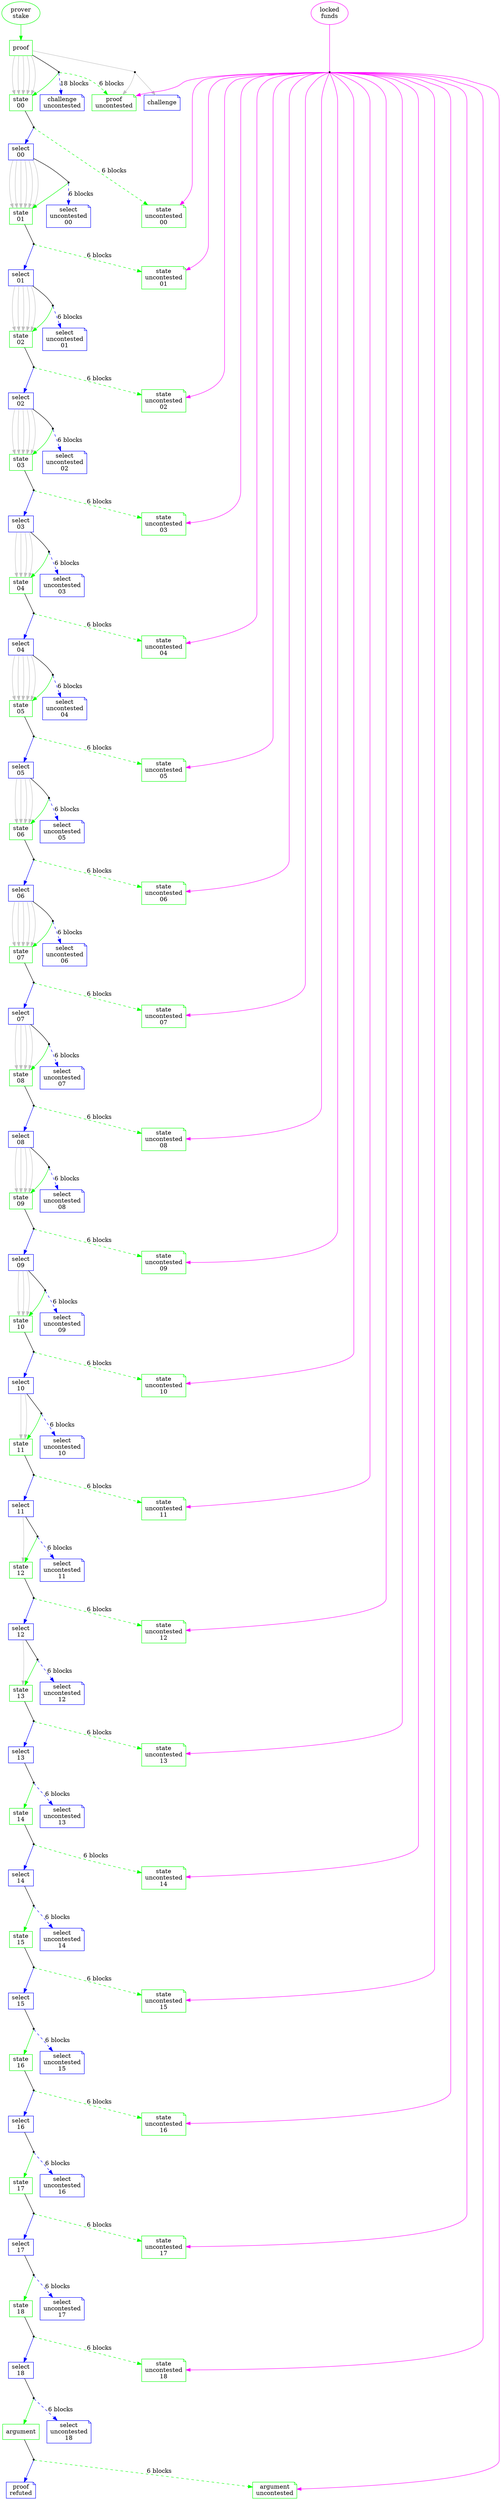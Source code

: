 digraph BitSnark {
	prover_stake [shape=oval; color=green; label="prover\nstake"]
	proof [shape=box; color=green; label="proof"]
	challenge [shape=note; color=blue; label="challenge"]
	proof_uncontested [shape=note; color=green; label="proof\nuncontested"]
	challenge_uncontested [shape=note; color=blue; label="challenge\nuncontested"]
	locked_funds [shape=oval; color=magenta; label="locked\nfunds"]
	state_00 [shape=box; color=green; label="state\n00"]
	state_uncontested_00 [shape=note; color=green; label="state\nuncontested\n00"]
	select_00 [shape=box; color=blue; label="select\n00"]
	select_uncontested_00 [shape=note; color=blue; label="select\nuncontested\n00"]
	state_01 [shape=box; color=green; label="state\n01"]
	state_uncontested_01 [shape=note; color=green; label="state\nuncontested\n01"]
	select_01 [shape=box; color=blue; label="select\n01"]
	select_uncontested_01 [shape=note; color=blue; label="select\nuncontested\n01"]
	state_02 [shape=box; color=green; label="state\n02"]
	state_uncontested_02 [shape=note; color=green; label="state\nuncontested\n02"]
	select_02 [shape=box; color=blue; label="select\n02"]
	select_uncontested_02 [shape=note; color=blue; label="select\nuncontested\n02"]
	state_03 [shape=box; color=green; label="state\n03"]
	state_uncontested_03 [shape=note; color=green; label="state\nuncontested\n03"]
	select_03 [shape=box; color=blue; label="select\n03"]
	select_uncontested_03 [shape=note; color=blue; label="select\nuncontested\n03"]
	state_04 [shape=box; color=green; label="state\n04"]
	state_uncontested_04 [shape=note; color=green; label="state\nuncontested\n04"]
	select_04 [shape=box; color=blue; label="select\n04"]
	select_uncontested_04 [shape=note; color=blue; label="select\nuncontested\n04"]
	state_05 [shape=box; color=green; label="state\n05"]
	state_uncontested_05 [shape=note; color=green; label="state\nuncontested\n05"]
	select_05 [shape=box; color=blue; label="select\n05"]
	select_uncontested_05 [shape=note; color=blue; label="select\nuncontested\n05"]
	state_06 [shape=box; color=green; label="state\n06"]
	state_uncontested_06 [shape=note; color=green; label="state\nuncontested\n06"]
	select_06 [shape=box; color=blue; label="select\n06"]
	select_uncontested_06 [shape=note; color=blue; label="select\nuncontested\n06"]
	state_07 [shape=box; color=green; label="state\n07"]
	state_uncontested_07 [shape=note; color=green; label="state\nuncontested\n07"]
	select_07 [shape=box; color=blue; label="select\n07"]
	select_uncontested_07 [shape=note; color=blue; label="select\nuncontested\n07"]
	state_08 [shape=box; color=green; label="state\n08"]
	state_uncontested_08 [shape=note; color=green; label="state\nuncontested\n08"]
	select_08 [shape=box; color=blue; label="select\n08"]
	select_uncontested_08 [shape=note; color=blue; label="select\nuncontested\n08"]
	state_09 [shape=box; color=green; label="state\n09"]
	state_uncontested_09 [shape=note; color=green; label="state\nuncontested\n09"]
	select_09 [shape=box; color=blue; label="select\n09"]
	select_uncontested_09 [shape=note; color=blue; label="select\nuncontested\n09"]
	state_10 [shape=box; color=green; label="state\n10"]
	state_uncontested_10 [shape=note; color=green; label="state\nuncontested\n10"]
	select_10 [shape=box; color=blue; label="select\n10"]
	select_uncontested_10 [shape=note; color=blue; label="select\nuncontested\n10"]
	state_11 [shape=box; color=green; label="state\n11"]
	state_uncontested_11 [shape=note; color=green; label="state\nuncontested\n11"]
	select_11 [shape=box; color=blue; label="select\n11"]
	select_uncontested_11 [shape=note; color=blue; label="select\nuncontested\n11"]
	state_12 [shape=box; color=green; label="state\n12"]
	state_uncontested_12 [shape=note; color=green; label="state\nuncontested\n12"]
	select_12 [shape=box; color=blue; label="select\n12"]
	select_uncontested_12 [shape=note; color=blue; label="select\nuncontested\n12"]
	state_13 [shape=box; color=green; label="state\n13"]
	state_uncontested_13 [shape=note; color=green; label="state\nuncontested\n13"]
	select_13 [shape=box; color=blue; label="select\n13"]
	select_uncontested_13 [shape=note; color=blue; label="select\nuncontested\n13"]
	state_14 [shape=box; color=green; label="state\n14"]
	state_uncontested_14 [shape=note; color=green; label="state\nuncontested\n14"]
	select_14 [shape=box; color=blue; label="select\n14"]
	select_uncontested_14 [shape=note; color=blue; label="select\nuncontested\n14"]
	state_15 [shape=box; color=green; label="state\n15"]
	state_uncontested_15 [shape=note; color=green; label="state\nuncontested\n15"]
	select_15 [shape=box; color=blue; label="select\n15"]
	select_uncontested_15 [shape=note; color=blue; label="select\nuncontested\n15"]
	state_16 [shape=box; color=green; label="state\n16"]
	state_uncontested_16 [shape=note; color=green; label="state\nuncontested\n16"]
	select_16 [shape=box; color=blue; label="select\n16"]
	select_uncontested_16 [shape=note; color=blue; label="select\nuncontested\n16"]
	state_17 [shape=box; color=green; label="state\n17"]
	state_uncontested_17 [shape=note; color=green; label="state\nuncontested\n17"]
	select_17 [shape=box; color=blue; label="select\n17"]
	select_uncontested_17 [shape=note; color=blue; label="select\nuncontested\n17"]
	state_18 [shape=box; color=green; label="state\n18"]
	state_uncontested_18 [shape=note; color=green; label="state\nuncontested\n18"]
	select_18 [shape=box; color=blue; label="select\n18"]
	select_uncontested_18 [shape=note; color=blue; label="select\nuncontested\n18"]
	argument [shape=box; color=green; label="argument"]
	proof_refuted [shape=note; color=blue; label="proof\nrefuted"]
	argument_uncontested [shape=note; color=green; label="argument\nuncontested"]
	{rank=same; prover_stake; locked_funds}
	{rank=same; state_uncontested_00; select_uncontested_00}
	proof -> state_00 -> select_00 -> state_01 -> select_01 -> state_02 -> select_02 -> state_03 -> select_03 -> state_04 -> select_04 -> state_05 -> select_05 -> state_06 -> select_06 -> state_07 -> select_07 -> state_08 -> select_08 -> state_09 -> select_09 -> state_10 -> select_10 -> state_11 -> select_11 -> state_12 -> select_12 -> state_13 -> select_13 -> state_14 -> select_14 -> state_15 -> select_15 -> state_16 -> select_16 -> state_17 -> select_17 -> state_18 -> select_18 -> argument -> proof_refuted [style=invis; weight=30]
	state_uncontested_00 -> state_uncontested_01 -> state_uncontested_02 -> state_uncontested_03 -> state_uncontested_04 -> state_uncontested_05 -> state_uncontested_06 -> state_uncontested_07 -> state_uncontested_08 -> state_uncontested_09 -> state_uncontested_10 -> state_uncontested_11 -> state_uncontested_12 -> state_uncontested_13 -> state_uncontested_14 -> state_uncontested_15 -> state_uncontested_16 -> state_uncontested_17 -> state_uncontested_18 [style=invis; weight=1]
	select_uncontested_00 -> select_uncontested_01 -> select_uncontested_02 -> select_uncontested_03 -> select_uncontested_04 -> select_uncontested_05 -> select_uncontested_06 -> select_uncontested_07 -> select_uncontested_08 -> select_uncontested_09 -> select_uncontested_10 -> select_uncontested_11 -> select_uncontested_12 -> select_uncontested_13 -> select_uncontested_14 -> select_uncontested_15 -> select_uncontested_16 -> select_uncontested_17 -> select_uncontested_18 [style=invis; weight=0]
	prover_stake -> proof [color=green]
	proof_output_0 [shape=point]
	proof -> proof_output_0 [arrowhead=none]
	proof_output_0 -> proof_uncontested [color=green; style=dashed; label="6 blocks"]
	proof_output_0 -> challenge_uncontested [color=blue; style=dashed; label="18 blocks"]
	proof_output_0 -> state_00 [color=green]
	proof -> state_00 [color=gray]
	proof -> state_00 [color=gray]
	proof -> state_00 [color=gray]
	proof -> state_00 [color=gray]
	proof -> state_00 [color=gray]
	proof_output_6 [shape=point]
	proof -> proof_output_6 [color=gray; arrowhead=none]
	proof_output_6 -> challenge [color=gray]
	proof_output_6 -> proof_uncontested [color=gray]
	locked_funds_output_0 [shape=point]
	locked_funds -> locked_funds_output_0 [color=magenta; arrowhead=none; weight=20]
	locked_funds_output_0 -> proof_uncontested [color=magenta]
	locked_funds_output_0 -> state_uncontested_00 [color=magenta]
	locked_funds_output_0 -> state_uncontested_01 [color=magenta]
	locked_funds_output_0 -> state_uncontested_02 [color=magenta]
	locked_funds_output_0 -> state_uncontested_03 [color=magenta]
	locked_funds_output_0 -> state_uncontested_04 [color=magenta]
	locked_funds_output_0 -> state_uncontested_05 [color=magenta]
	locked_funds_output_0 -> state_uncontested_06 [color=magenta]
	locked_funds_output_0 -> state_uncontested_07 [color=magenta]
	locked_funds_output_0 -> state_uncontested_08 [color=magenta]
	locked_funds_output_0 -> state_uncontested_09 [color=magenta]
	locked_funds_output_0 -> state_uncontested_10 [color=magenta]
	locked_funds_output_0 -> state_uncontested_11 [color=magenta]
	locked_funds_output_0 -> state_uncontested_12 [color=magenta]
	locked_funds_output_0 -> state_uncontested_13 [color=magenta]
	locked_funds_output_0 -> state_uncontested_14 [color=magenta]
	locked_funds_output_0 -> state_uncontested_15 [color=magenta]
	locked_funds_output_0 -> state_uncontested_16 [color=magenta]
	locked_funds_output_0 -> state_uncontested_17 [color=magenta]
	locked_funds_output_0 -> state_uncontested_18 [color=magenta]
	locked_funds_output_0 -> argument_uncontested [color=magenta]
	state_00_output_0 [shape=point]
	state_00 -> state_00_output_0 [arrowhead=none]
	state_00_output_0 -> state_uncontested_00 [color=green; style=dashed; label="6 blocks"]
	state_00_output_0 -> select_00 [color=blue]
	select_00_output_0 [shape=point]
	select_00 -> select_00_output_0 [arrowhead=none]
	select_00_output_0 -> select_uncontested_00 [color=blue; weight=100; style=dashed; label="6 blocks"]
	select_00_output_0 -> state_01 [color=green]
	select_00 -> state_01 [color=gray]
	select_00 -> state_01 [color=gray]
	select_00 -> state_01 [color=gray]
	select_00 -> state_01 [color=gray]
	select_00 -> state_01 [color=gray]
	select_00 -> state_01 [color=gray]
	state_01_output_0 [shape=point]
	state_01 -> state_01_output_0 [arrowhead=none]
	state_01_output_0 -> state_uncontested_01 [color=green; style=dashed; label="6 blocks"]
	state_01_output_0 -> select_01 [color=blue]
	select_01_output_0 [shape=point]
	select_01 -> select_01_output_0 [arrowhead=none]
	select_01_output_0 -> select_uncontested_01 [color=blue; style=dashed; label="6 blocks"]
	select_01_output_0 -> state_02 [color=green]
	select_01 -> state_02 [color=gray]
	select_01 -> state_02 [color=gray]
	select_01 -> state_02 [color=gray]
	select_01 -> state_02 [color=gray]
	select_01 -> state_02 [color=gray]
	state_02_output_0 [shape=point]
	state_02 -> state_02_output_0 [arrowhead=none]
	state_02_output_0 -> state_uncontested_02 [color=green; style=dashed; label="6 blocks"]
	state_02_output_0 -> select_02 [color=blue]
	select_02_output_0 [shape=point]
	select_02 -> select_02_output_0 [arrowhead=none]
	select_02_output_0 -> select_uncontested_02 [color=blue; style=dashed; label="6 blocks"]
	select_02_output_0 -> state_03 [color=green]
	select_02 -> state_03 [color=gray]
	select_02 -> state_03 [color=gray]
	select_02 -> state_03 [color=gray]
	select_02 -> state_03 [color=gray]
	select_02 -> state_03 [color=gray]
	state_03_output_0 [shape=point]
	state_03 -> state_03_output_0 [arrowhead=none]
	state_03_output_0 -> state_uncontested_03 [color=green; style=dashed; label="6 blocks"]
	state_03_output_0 -> select_03 [color=blue]
	select_03_output_0 [shape=point]
	select_03 -> select_03_output_0 [arrowhead=none]
	select_03_output_0 -> select_uncontested_03 [color=blue; style=dashed; label="6 blocks"]
	select_03_output_0 -> state_04 [color=green]
	select_03 -> state_04 [color=gray]
	select_03 -> state_04 [color=gray]
	select_03 -> state_04 [color=gray]
	select_03 -> state_04 [color=gray]
	state_04_output_0 [shape=point]
	state_04 -> state_04_output_0 [arrowhead=none]
	state_04_output_0 -> state_uncontested_04 [color=green; style=dashed; label="6 blocks"]
	state_04_output_0 -> select_04 [color=blue]
	select_04_output_0 [shape=point]
	select_04 -> select_04_output_0 [arrowhead=none]
	select_04_output_0 -> select_uncontested_04 [color=blue; style=dashed; label="6 blocks"]
	select_04_output_0 -> state_05 [color=green]
	select_04 -> state_05 [color=gray]
	select_04 -> state_05 [color=gray]
	select_04 -> state_05 [color=gray]
	select_04 -> state_05 [color=gray]
	select_04 -> state_05 [color=gray]
	state_05_output_0 [shape=point]
	state_05 -> state_05_output_0 [arrowhead=none]
	state_05_output_0 -> state_uncontested_05 [color=green; style=dashed; label="6 blocks"]
	state_05_output_0 -> select_05 [color=blue]
	select_05_output_0 [shape=point]
	select_05 -> select_05_output_0 [arrowhead=none]
	select_05_output_0 -> select_uncontested_05 [color=blue; style=dashed; label="6 blocks"]
	select_05_output_0 -> state_06 [color=green]
	select_05 -> state_06 [color=gray]
	select_05 -> state_06 [color=gray]
	select_05 -> state_06 [color=gray]
	select_05 -> state_06 [color=gray]
	state_06_output_0 [shape=point]
	state_06 -> state_06_output_0 [arrowhead=none]
	state_06_output_0 -> state_uncontested_06 [color=green; style=dashed; label="6 blocks"]
	state_06_output_0 -> select_06 [color=blue]
	select_06_output_0 [shape=point]
	select_06 -> select_06_output_0 [arrowhead=none]
	select_06_output_0 -> select_uncontested_06 [color=blue; style=dashed; label="6 blocks"]
	select_06_output_0 -> state_07 [color=green]
	select_06 -> state_07 [color=gray]
	select_06 -> state_07 [color=gray]
	select_06 -> state_07 [color=gray]
	select_06 -> state_07 [color=gray]
	select_06 -> state_07 [color=gray]
	state_07_output_0 [shape=point]
	state_07 -> state_07_output_0 [arrowhead=none]
	state_07_output_0 -> state_uncontested_07 [color=green; style=dashed; label="6 blocks"]
	state_07_output_0 -> select_07 [color=blue]
	select_07_output_0 [shape=point]
	select_07 -> select_07_output_0 [arrowhead=none]
	select_07_output_0 -> select_uncontested_07 [color=blue; style=dashed; label="6 blocks"]
	select_07_output_0 -> state_08 [color=green]
	select_07 -> state_08 [color=gray]
	select_07 -> state_08 [color=gray]
	select_07 -> state_08 [color=gray]
	select_07 -> state_08 [color=gray]
	state_08_output_0 [shape=point]
	state_08 -> state_08_output_0 [arrowhead=none]
	state_08_output_0 -> state_uncontested_08 [color=green; style=dashed; label="6 blocks"]
	state_08_output_0 -> select_08 [color=blue]
	select_08_output_0 [shape=point]
	select_08 -> select_08_output_0 [arrowhead=none]
	select_08_output_0 -> select_uncontested_08 [color=blue; style=dashed; label="6 blocks"]
	select_08_output_0 -> state_09 [color=green]
	select_08 -> state_09 [color=gray]
	select_08 -> state_09 [color=gray]
	select_08 -> state_09 [color=gray]
	select_08 -> state_09 [color=gray]
	state_09_output_0 [shape=point]
	state_09 -> state_09_output_0 [arrowhead=none]
	state_09_output_0 -> state_uncontested_09 [color=green; style=dashed; label="6 blocks"]
	state_09_output_0 -> select_09 [color=blue]
	select_09_output_0 [shape=point]
	select_09 -> select_09_output_0 [arrowhead=none]
	select_09_output_0 -> select_uncontested_09 [color=blue; style=dashed; label="6 blocks"]
	select_09_output_0 -> state_10 [color=green]
	select_09 -> state_10 [color=gray]
	select_09 -> state_10 [color=gray]
	select_09 -> state_10 [color=gray]
	state_10_output_0 [shape=point]
	state_10 -> state_10_output_0 [arrowhead=none]
	state_10_output_0 -> state_uncontested_10 [color=green; style=dashed; label="6 blocks"]
	state_10_output_0 -> select_10 [color=blue]
	select_10_output_0 [shape=point]
	select_10 -> select_10_output_0 [arrowhead=none]
	select_10_output_0 -> select_uncontested_10 [color=blue; style=dashed; label="6 blocks"]
	select_10_output_0 -> state_11 [color=green]
	select_10 -> state_11 [color=gray]
	select_10 -> state_11 [color=gray]
	state_11_output_0 [shape=point]
	state_11 -> state_11_output_0 [arrowhead=none]
	state_11_output_0 -> state_uncontested_11 [color=green; style=dashed; label="6 blocks"]
	state_11_output_0 -> select_11 [color=blue]
	select_11_output_0 [shape=point]
	select_11 -> select_11_output_0 [arrowhead=none]
	select_11_output_0 -> select_uncontested_11 [color=blue; style=dashed; label="6 blocks"]
	select_11_output_0 -> state_12 [color=green]
	select_11 -> state_12 [color=gray]
	state_12_output_0 [shape=point]
	state_12 -> state_12_output_0 [arrowhead=none]
	state_12_output_0 -> state_uncontested_12 [color=green; style=dashed; label="6 blocks"]
	state_12_output_0 -> select_12 [color=blue]
	select_12_output_0 [shape=point]
	select_12 -> select_12_output_0 [arrowhead=none]
	select_12_output_0 -> select_uncontested_12 [color=blue; style=dashed; label="6 blocks"]
	select_12_output_0 -> state_13 [color=green]
	select_12 -> state_13 [color=gray]
	state_13_output_0 [shape=point]
	state_13 -> state_13_output_0 [arrowhead=none]
	state_13_output_0 -> state_uncontested_13 [color=green; style=dashed; label="6 blocks"]
	state_13_output_0 -> select_13 [color=blue]
	select_13_output_0 [shape=point]
	select_13 -> select_13_output_0 [arrowhead=none]
	select_13_output_0 -> select_uncontested_13 [color=blue; style=dashed; label="6 blocks"]
	select_13_output_0 -> state_14 [color=green]
	state_14_output_0 [shape=point]
	state_14 -> state_14_output_0 [arrowhead=none]
	state_14_output_0 -> state_uncontested_14 [color=green; style=dashed; label="6 blocks"]
	state_14_output_0 -> select_14 [color=blue]
	select_14_output_0 [shape=point]
	select_14 -> select_14_output_0 [arrowhead=none]
	select_14_output_0 -> select_uncontested_14 [color=blue; style=dashed; label="6 blocks"]
	select_14_output_0 -> state_15 [color=green]
	state_15_output_0 [shape=point]
	state_15 -> state_15_output_0 [arrowhead=none]
	state_15_output_0 -> state_uncontested_15 [color=green; style=dashed; label="6 blocks"]
	state_15_output_0 -> select_15 [color=blue]
	select_15_output_0 [shape=point]
	select_15 -> select_15_output_0 [arrowhead=none]
	select_15_output_0 -> select_uncontested_15 [color=blue; style=dashed; label="6 blocks"]
	select_15_output_0 -> state_16 [color=green]
	state_16_output_0 [shape=point]
	state_16 -> state_16_output_0 [arrowhead=none]
	state_16_output_0 -> state_uncontested_16 [color=green; style=dashed; label="6 blocks"]
	state_16_output_0 -> select_16 [color=blue]
	select_16_output_0 [shape=point]
	select_16 -> select_16_output_0 [arrowhead=none]
	select_16_output_0 -> select_uncontested_16 [color=blue; style=dashed; label="6 blocks"]
	select_16_output_0 -> state_17 [color=green]
	state_17_output_0 [shape=point]
	state_17 -> state_17_output_0 [arrowhead=none]
	state_17_output_0 -> state_uncontested_17 [color=green; style=dashed; label="6 blocks"]
	state_17_output_0 -> select_17 [color=blue]
	select_17_output_0 [shape=point]
	select_17 -> select_17_output_0 [arrowhead=none]
	select_17_output_0 -> select_uncontested_17 [color=blue; style=dashed; label="6 blocks"]
	select_17_output_0 -> state_18 [color=green]
	state_18_output_0 [shape=point]
	state_18 -> state_18_output_0 [arrowhead=none]
	state_18_output_0 -> state_uncontested_18 [color=green; style=dashed; label="6 blocks"]
	state_18_output_0 -> select_18 [color=blue]
	select_18_output_0 [shape=point]
	select_18 -> select_18_output_0 [arrowhead=none]
	select_18_output_0 -> select_uncontested_18 [color=blue; style=dashed; label="6 blocks"]
	select_18_output_0 -> argument [color=green]
	argument_output_0 [shape=point]
	argument -> argument_output_0 [arrowhead=none]
	argument_output_0 -> proof_refuted [color=blue]
	argument_output_0 -> argument_uncontested [color=green; style=dashed; label="6 blocks"]
	locked_funds -> proof_uncontested [style=invis]
}
